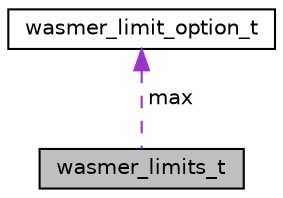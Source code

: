digraph "wasmer_limits_t"
{
 // INTERACTIVE_SVG=YES
 // LATEX_PDF_SIZE
  edge [fontname="Helvetica",fontsize="10",labelfontname="Helvetica",labelfontsize="10"];
  node [fontname="Helvetica",fontsize="10",shape=record];
  Node1 [label="wasmer_limits_t",height=0.2,width=0.4,color="black", fillcolor="grey75", style="filled", fontcolor="black",tooltip=" "];
  Node2 -> Node1 [dir="back",color="darkorchid3",fontsize="10",style="dashed",label=" max" ,fontname="Helvetica"];
  Node2 [label="wasmer_limit_option_t",height=0.2,width=0.4,color="black", fillcolor="white", style="filled",URL="$structwasmer__limit__option__t.html",tooltip=" "];
}
